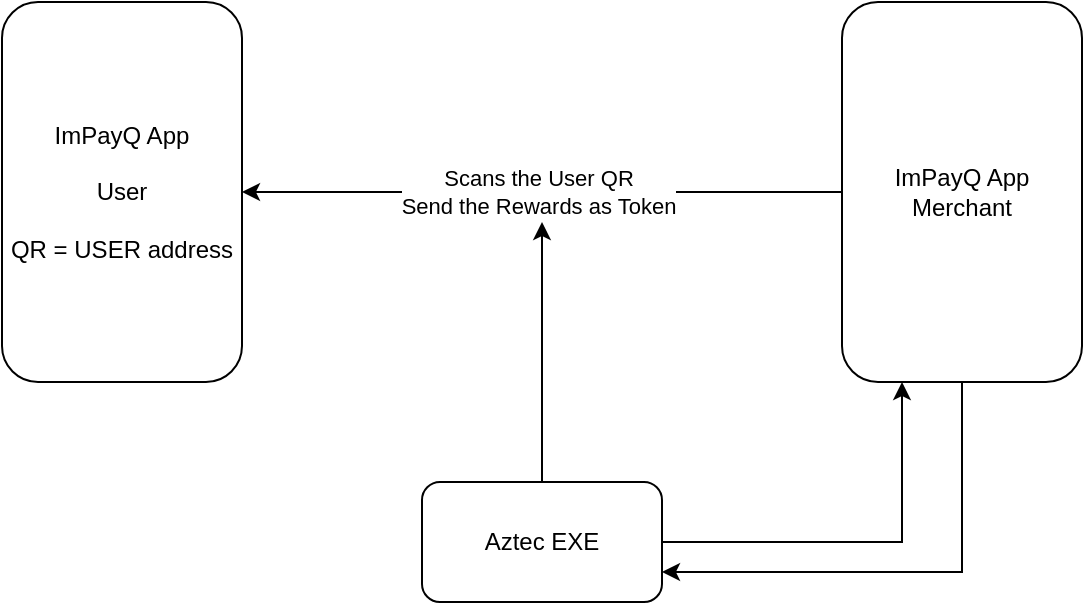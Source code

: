 <mxfile version="26.1.1">
  <diagram name="Page-1" id="3_mQw_ArMDM8NdCvHybq">
    <mxGraphModel dx="1026" dy="599" grid="1" gridSize="10" guides="1" tooltips="1" connect="1" arrows="1" fold="1" page="1" pageScale="1" pageWidth="850" pageHeight="1100" math="0" shadow="0">
      <root>
        <mxCell id="0" />
        <mxCell id="1" parent="0" />
        <mxCell id="HEuHjqax6HS9vuczRuY7-1" value="ImPayQ App&lt;div&gt;&lt;br&gt;&lt;/div&gt;&lt;div&gt;User&lt;/div&gt;&lt;div&gt;&lt;br&gt;&lt;/div&gt;&lt;div&gt;QR = USER address&lt;/div&gt;" style="rounded=1;whiteSpace=wrap;html=1;" parent="1" vertex="1">
          <mxGeometry x="230" y="170" width="120" height="190" as="geometry" />
        </mxCell>
        <mxCell id="4J6xsujd7ApWxE8mOuLf-2" style="edgeStyle=orthogonalEdgeStyle;rounded=0;orthogonalLoop=1;jettySize=auto;html=1;exitX=0;exitY=0.5;exitDx=0;exitDy=0;entryX=1;entryY=0.5;entryDx=0;entryDy=0;" edge="1" parent="1" source="4J6xsujd7ApWxE8mOuLf-1" target="HEuHjqax6HS9vuczRuY7-1">
          <mxGeometry relative="1" as="geometry" />
        </mxCell>
        <mxCell id="4J6xsujd7ApWxE8mOuLf-3" value="Scans the User QR&lt;div&gt;Send the Rewards as Token&lt;/div&gt;" style="edgeLabel;html=1;align=center;verticalAlign=middle;resizable=0;points=[];" vertex="1" connectable="0" parent="4J6xsujd7ApWxE8mOuLf-2">
          <mxGeometry x="0.144" y="-2" relative="1" as="geometry">
            <mxPoint x="19" y="2" as="offset" />
          </mxGeometry>
        </mxCell>
        <mxCell id="4J6xsujd7ApWxE8mOuLf-6" style="edgeStyle=orthogonalEdgeStyle;rounded=0;orthogonalLoop=1;jettySize=auto;html=1;exitX=0.5;exitY=1;exitDx=0;exitDy=0;entryX=1;entryY=0.75;entryDx=0;entryDy=0;" edge="1" parent="1" source="4J6xsujd7ApWxE8mOuLf-1" target="4J6xsujd7ApWxE8mOuLf-4">
          <mxGeometry relative="1" as="geometry" />
        </mxCell>
        <mxCell id="4J6xsujd7ApWxE8mOuLf-1" value="ImPayQ App&lt;div&gt;Merchant&lt;/div&gt;" style="rounded=1;whiteSpace=wrap;html=1;" vertex="1" parent="1">
          <mxGeometry x="650" y="170" width="120" height="190" as="geometry" />
        </mxCell>
        <mxCell id="4J6xsujd7ApWxE8mOuLf-5" style="edgeStyle=orthogonalEdgeStyle;rounded=0;orthogonalLoop=1;jettySize=auto;html=1;exitX=0.5;exitY=0;exitDx=0;exitDy=0;" edge="1" parent="1" source="4J6xsujd7ApWxE8mOuLf-4">
          <mxGeometry relative="1" as="geometry">
            <mxPoint x="500" y="280" as="targetPoint" />
          </mxGeometry>
        </mxCell>
        <mxCell id="4J6xsujd7ApWxE8mOuLf-7" style="edgeStyle=orthogonalEdgeStyle;rounded=0;orthogonalLoop=1;jettySize=auto;html=1;exitX=1;exitY=0.5;exitDx=0;exitDy=0;entryX=0.25;entryY=1;entryDx=0;entryDy=0;" edge="1" parent="1" source="4J6xsujd7ApWxE8mOuLf-4" target="4J6xsujd7ApWxE8mOuLf-1">
          <mxGeometry relative="1" as="geometry" />
        </mxCell>
        <mxCell id="4J6xsujd7ApWxE8mOuLf-4" value="Aztec EXE" style="rounded=1;whiteSpace=wrap;html=1;" vertex="1" parent="1">
          <mxGeometry x="440" y="410" width="120" height="60" as="geometry" />
        </mxCell>
      </root>
    </mxGraphModel>
  </diagram>
</mxfile>
